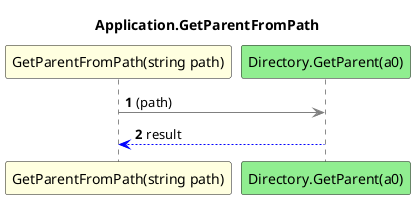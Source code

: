 @startuml Application.GetParentFromPath
title Application.GetParentFromPath
participant "GetParentFromPath(string path)" as GetParentFromPath_p0 #LightYellow
participant "Directory.GetParent(a0)" as Directory_GetParent_a0 #LightGreen
autonumber
GetParentFromPath_p0 -[#grey]> Directory_GetParent_a0 : (path)
Directory_GetParent_a0 -[#blue]-> GetParentFromPath_p0 : result
@enduml
